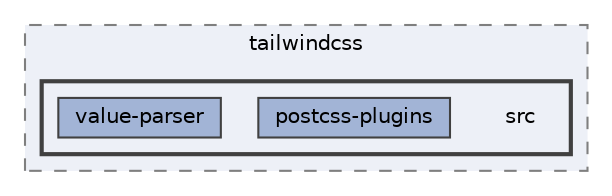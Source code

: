 digraph "pkiclassroomrescheduler/src/main/frontend/node_modules/tailwindcss/src"
{
 // LATEX_PDF_SIZE
  bgcolor="transparent";
  edge [fontname=Helvetica,fontsize=10,labelfontname=Helvetica,labelfontsize=10];
  node [fontname=Helvetica,fontsize=10,shape=box,height=0.2,width=0.4];
  compound=true
  subgraph clusterdir_de1d914c2a669290c9197aa3a7cb93cd {
    graph [ bgcolor="#edf0f7", pencolor="grey50", label="tailwindcss", fontname=Helvetica,fontsize=10 style="filled,dashed", URL="dir_de1d914c2a669290c9197aa3a7cb93cd.html",tooltip=""]
  subgraph clusterdir_97bda79244702b4cfcdafa96c2008296 {
    graph [ bgcolor="#edf0f7", pencolor="grey25", label="", fontname=Helvetica,fontsize=10 style="filled,bold", URL="dir_97bda79244702b4cfcdafa96c2008296.html",tooltip=""]
    dir_97bda79244702b4cfcdafa96c2008296 [shape=plaintext, label="src"];
  dir_7a8e3838582ed65ddd2f65d2691c523c [label="postcss-plugins", fillcolor="#a2b4d6", color="grey25", style="filled", URL="dir_7a8e3838582ed65ddd2f65d2691c523c.html",tooltip=""];
  dir_f0fbef9c8c7a6dd398396ee952a4cdae [label="value-parser", fillcolor="#a2b4d6", color="grey25", style="filled", URL="dir_f0fbef9c8c7a6dd398396ee952a4cdae.html",tooltip=""];
  }
  }
}
